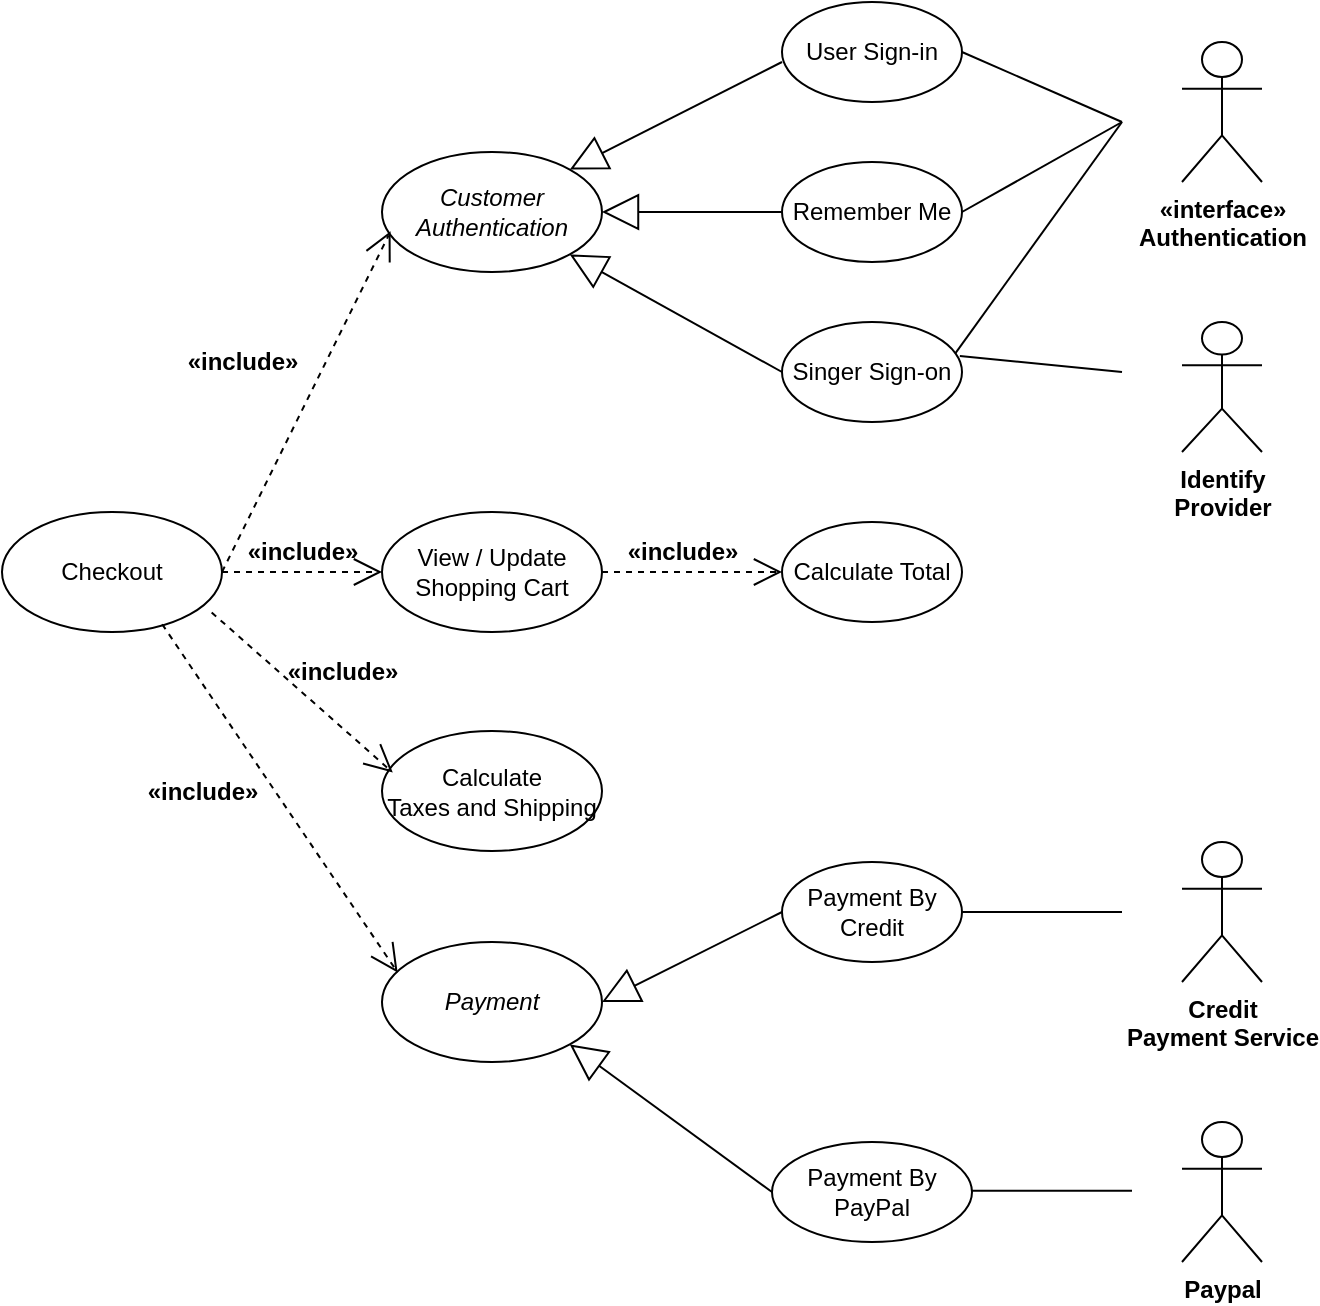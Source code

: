 <mxfile version="23.1.5" type="github">
  <diagram name="Trang-1" id="LK7Xnrohnv0dmk2MyEOQ">
    <mxGraphModel dx="934" dy="553" grid="1" gridSize="10" guides="1" tooltips="1" connect="1" arrows="1" fold="1" page="1" pageScale="1" pageWidth="827" pageHeight="1169" math="0" shadow="0">
      <root>
        <mxCell id="0" />
        <mxCell id="1" parent="0" />
        <mxCell id="Yh7QZz19TsBzhOdFsiPp-1" value="Checkout" style="ellipse;whiteSpace=wrap;html=1;" vertex="1" parent="1">
          <mxGeometry x="60" y="445" width="110" height="60" as="geometry" />
        </mxCell>
        <mxCell id="Yh7QZz19TsBzhOdFsiPp-3" value="&lt;i&gt;Customer Authentication&lt;/i&gt;" style="ellipse;whiteSpace=wrap;html=1;" vertex="1" parent="1">
          <mxGeometry x="250" y="265" width="110" height="60" as="geometry" />
        </mxCell>
        <mxCell id="Yh7QZz19TsBzhOdFsiPp-4" value="Payment By PayPal" style="ellipse;whiteSpace=wrap;html=1;" vertex="1" parent="1">
          <mxGeometry x="445" y="760" width="100" height="50" as="geometry" />
        </mxCell>
        <mxCell id="Yh7QZz19TsBzhOdFsiPp-5" value="Payment By Credit" style="ellipse;whiteSpace=wrap;html=1;" vertex="1" parent="1">
          <mxGeometry x="450" y="620" width="90" height="50" as="geometry" />
        </mxCell>
        <mxCell id="Yh7QZz19TsBzhOdFsiPp-6" value="Calculate Total" style="ellipse;whiteSpace=wrap;html=1;" vertex="1" parent="1">
          <mxGeometry x="450" y="450" width="90" height="50" as="geometry" />
        </mxCell>
        <mxCell id="Yh7QZz19TsBzhOdFsiPp-7" value="Singer Sign-on" style="ellipse;whiteSpace=wrap;html=1;" vertex="1" parent="1">
          <mxGeometry x="450" y="350" width="90" height="50" as="geometry" />
        </mxCell>
        <mxCell id="Yh7QZz19TsBzhOdFsiPp-8" value="Remember Me" style="ellipse;whiteSpace=wrap;html=1;" vertex="1" parent="1">
          <mxGeometry x="450" y="270" width="90" height="50" as="geometry" />
        </mxCell>
        <mxCell id="Yh7QZz19TsBzhOdFsiPp-9" value="User Sign-in" style="ellipse;whiteSpace=wrap;html=1;" vertex="1" parent="1">
          <mxGeometry x="450" y="190" width="90" height="50" as="geometry" />
        </mxCell>
        <mxCell id="Yh7QZz19TsBzhOdFsiPp-10" value="&lt;i&gt;Payment&lt;/i&gt;" style="ellipse;whiteSpace=wrap;html=1;" vertex="1" parent="1">
          <mxGeometry x="250" y="660" width="110" height="60" as="geometry" />
        </mxCell>
        <mxCell id="Yh7QZz19TsBzhOdFsiPp-11" value="Calculate&lt;br&gt;Taxes and Shipping" style="ellipse;whiteSpace=wrap;html=1;" vertex="1" parent="1">
          <mxGeometry x="250" y="554.5" width="110" height="60" as="geometry" />
        </mxCell>
        <mxCell id="Yh7QZz19TsBzhOdFsiPp-12" value="View / Update Shopping Cart" style="ellipse;whiteSpace=wrap;html=1;" vertex="1" parent="1">
          <mxGeometry x="250" y="445" width="110" height="60" as="geometry" />
        </mxCell>
        <mxCell id="Yh7QZz19TsBzhOdFsiPp-14" value="&lt;b&gt;«interface»&lt;br style=&quot;border-color: var(--border-color);&quot;&gt;&lt;span style=&quot;border-color: var(--border-color);&quot;&gt;Authentication&lt;/span&gt;&lt;/b&gt;" style="shape=umlActor;verticalLabelPosition=bottom;verticalAlign=top;html=1;" vertex="1" parent="1">
          <mxGeometry x="650" y="210" width="40" height="70" as="geometry" />
        </mxCell>
        <mxCell id="Yh7QZz19TsBzhOdFsiPp-17" value="&lt;b&gt;Identify &lt;br&gt;Provider&lt;/b&gt;" style="shape=umlActor;verticalLabelPosition=bottom;verticalAlign=top;html=1;" vertex="1" parent="1">
          <mxGeometry x="650" y="350" width="40" height="65" as="geometry" />
        </mxCell>
        <mxCell id="Yh7QZz19TsBzhOdFsiPp-20" value="&lt;b&gt;Credit &lt;br&gt;Payment Service&lt;/b&gt;" style="shape=umlActor;verticalLabelPosition=bottom;verticalAlign=top;html=1;" vertex="1" parent="1">
          <mxGeometry x="650" y="610" width="40" height="70" as="geometry" />
        </mxCell>
        <mxCell id="Yh7QZz19TsBzhOdFsiPp-21" value="&lt;b&gt;Paypal&lt;/b&gt;" style="shape=umlActor;verticalLabelPosition=bottom;verticalAlign=top;html=1;" vertex="1" parent="1">
          <mxGeometry x="650" y="750" width="40" height="70" as="geometry" />
        </mxCell>
        <mxCell id="Yh7QZz19TsBzhOdFsiPp-24" value="" style="endArrow=block;endSize=16;endFill=0;html=1;rounded=0;exitX=0;exitY=0.5;exitDx=0;exitDy=0;entryX=1;entryY=0.5;entryDx=0;entryDy=0;" edge="1" parent="1" source="Yh7QZz19TsBzhOdFsiPp-5" target="Yh7QZz19TsBzhOdFsiPp-10">
          <mxGeometry width="160" relative="1" as="geometry">
            <mxPoint x="250" y="420" as="sourcePoint" />
            <mxPoint x="410" y="420" as="targetPoint" />
          </mxGeometry>
        </mxCell>
        <mxCell id="Yh7QZz19TsBzhOdFsiPp-25" value="" style="endArrow=block;endSize=16;endFill=0;html=1;rounded=0;exitX=0;exitY=0.5;exitDx=0;exitDy=0;entryX=1;entryY=1;entryDx=0;entryDy=0;" edge="1" parent="1" source="Yh7QZz19TsBzhOdFsiPp-4" target="Yh7QZz19TsBzhOdFsiPp-10">
          <mxGeometry width="160" relative="1" as="geometry">
            <mxPoint x="450" y="715" as="sourcePoint" />
            <mxPoint x="360" y="760" as="targetPoint" />
          </mxGeometry>
        </mxCell>
        <mxCell id="Yh7QZz19TsBzhOdFsiPp-26" value="" style="endArrow=open;endSize=12;dashed=1;html=1;rounded=0;exitX=1;exitY=0.5;exitDx=0;exitDy=0;entryX=0.039;entryY=0.661;entryDx=0;entryDy=0;entryPerimeter=0;" edge="1" parent="1" source="Yh7QZz19TsBzhOdFsiPp-1" target="Yh7QZz19TsBzhOdFsiPp-3">
          <mxGeometry width="160" relative="1" as="geometry">
            <mxPoint x="270" y="520" as="sourcePoint" />
            <mxPoint x="430" y="520" as="targetPoint" />
          </mxGeometry>
        </mxCell>
        <mxCell id="Yh7QZz19TsBzhOdFsiPp-27" value="&lt;b style=&quot;border-color: var(--border-color);&quot;&gt;«include»&lt;br&gt;&lt;/b&gt;" style="text;align=center;fontStyle=1;verticalAlign=middle;spacingLeft=3;spacingRight=3;strokeColor=none;rotatable=0;points=[[0,0.5],[1,0.5]];portConstraint=eastwest;html=1;" vertex="1" parent="1">
          <mxGeometry x="140" y="350" width="80" height="39" as="geometry" />
        </mxCell>
        <mxCell id="Yh7QZz19TsBzhOdFsiPp-29" value="" style="endArrow=open;endSize=12;dashed=1;html=1;rounded=0;exitX=1;exitY=0.5;exitDx=0;exitDy=0;entryX=0;entryY=0.5;entryDx=0;entryDy=0;" edge="1" parent="1" source="Yh7QZz19TsBzhOdFsiPp-1" target="Yh7QZz19TsBzhOdFsiPp-12">
          <mxGeometry width="160" relative="1" as="geometry">
            <mxPoint x="250" y="500" as="sourcePoint" />
            <mxPoint x="410" y="500" as="targetPoint" />
          </mxGeometry>
        </mxCell>
        <mxCell id="Yh7QZz19TsBzhOdFsiPp-30" value="&lt;b style=&quot;border-color: var(--border-color);&quot;&gt;«include»&lt;br&gt;&lt;/b&gt;" style="text;align=center;fontStyle=1;verticalAlign=middle;spacingLeft=3;spacingRight=3;strokeColor=none;rotatable=0;points=[[0,0.5],[1,0.5]];portConstraint=eastwest;html=1;" vertex="1" parent="1">
          <mxGeometry x="170" y="445" width="80" height="39" as="geometry" />
        </mxCell>
        <mxCell id="Yh7QZz19TsBzhOdFsiPp-32" value="" style="endArrow=open;endSize=12;dashed=1;html=1;rounded=0;exitX=0.953;exitY=0.837;exitDx=0;exitDy=0;exitPerimeter=0;entryX=0.049;entryY=0.346;entryDx=0;entryDy=0;entryPerimeter=0;" edge="1" parent="1" source="Yh7QZz19TsBzhOdFsiPp-1" target="Yh7QZz19TsBzhOdFsiPp-11">
          <mxGeometry width="160" relative="1" as="geometry">
            <mxPoint x="250" y="500" as="sourcePoint" />
            <mxPoint x="410" y="500" as="targetPoint" />
          </mxGeometry>
        </mxCell>
        <mxCell id="Yh7QZz19TsBzhOdFsiPp-33" value="&lt;b style=&quot;border-color: var(--border-color);&quot;&gt;«include»&lt;br&gt;&lt;/b&gt;" style="text;align=center;fontStyle=1;verticalAlign=middle;spacingLeft=3;spacingRight=3;strokeColor=none;rotatable=0;points=[[0,0.5],[1,0.5]];portConstraint=eastwest;html=1;" vertex="1" parent="1">
          <mxGeometry x="190" y="505" width="80" height="39" as="geometry" />
        </mxCell>
        <mxCell id="Yh7QZz19TsBzhOdFsiPp-34" value="" style="endArrow=open;endSize=12;dashed=1;html=1;rounded=0;exitX=0.728;exitY=0.935;exitDx=0;exitDy=0;exitPerimeter=0;entryX=0.071;entryY=0.254;entryDx=0;entryDy=0;entryPerimeter=0;" edge="1" parent="1" source="Yh7QZz19TsBzhOdFsiPp-1" target="Yh7QZz19TsBzhOdFsiPp-10">
          <mxGeometry width="160" relative="1" as="geometry">
            <mxPoint x="250" y="500" as="sourcePoint" />
            <mxPoint x="410" y="500" as="targetPoint" />
          </mxGeometry>
        </mxCell>
        <mxCell id="Yh7QZz19TsBzhOdFsiPp-35" value="&lt;b style=&quot;border-color: var(--border-color);&quot;&gt;«include»&lt;br&gt;&lt;/b&gt;" style="text;align=center;fontStyle=1;verticalAlign=middle;spacingLeft=3;spacingRight=3;strokeColor=none;rotatable=0;points=[[0,0.5],[1,0.5]];portConstraint=eastwest;html=1;" vertex="1" parent="1">
          <mxGeometry x="120" y="565" width="80" height="39" as="geometry" />
        </mxCell>
        <mxCell id="Yh7QZz19TsBzhOdFsiPp-36" value="" style="endArrow=open;endSize=12;dashed=1;html=1;rounded=0;exitX=1;exitY=0.5;exitDx=0;exitDy=0;entryX=0;entryY=0.5;entryDx=0;entryDy=0;" edge="1" parent="1" source="Yh7QZz19TsBzhOdFsiPp-12" target="Yh7QZz19TsBzhOdFsiPp-6">
          <mxGeometry width="160" relative="1" as="geometry">
            <mxPoint x="250" y="500" as="sourcePoint" />
            <mxPoint x="410" y="500" as="targetPoint" />
          </mxGeometry>
        </mxCell>
        <mxCell id="Yh7QZz19TsBzhOdFsiPp-37" value="&lt;b style=&quot;border-color: var(--border-color);&quot;&gt;«include»&lt;br&gt;&lt;/b&gt;" style="text;align=center;fontStyle=1;verticalAlign=middle;spacingLeft=3;spacingRight=3;strokeColor=none;rotatable=0;points=[[0,0.5],[1,0.5]];portConstraint=eastwest;html=1;" vertex="1" parent="1">
          <mxGeometry x="360" y="445" width="80" height="39" as="geometry" />
        </mxCell>
        <mxCell id="Yh7QZz19TsBzhOdFsiPp-38" value="" style="endArrow=block;endSize=16;endFill=0;html=1;rounded=0;exitX=0;exitY=0.5;exitDx=0;exitDy=0;entryX=1;entryY=0;entryDx=0;entryDy=0;" edge="1" parent="1" target="Yh7QZz19TsBzhOdFsiPp-3">
          <mxGeometry width="160" relative="1" as="geometry">
            <mxPoint x="450" y="220" as="sourcePoint" />
            <mxPoint x="360" y="265" as="targetPoint" />
          </mxGeometry>
        </mxCell>
        <mxCell id="Yh7QZz19TsBzhOdFsiPp-39" value="" style="endArrow=block;endSize=16;endFill=0;html=1;rounded=0;exitX=0;exitY=0.5;exitDx=0;exitDy=0;entryX=1;entryY=0.5;entryDx=0;entryDy=0;" edge="1" parent="1" source="Yh7QZz19TsBzhOdFsiPp-8" target="Yh7QZz19TsBzhOdFsiPp-3">
          <mxGeometry width="160" relative="1" as="geometry">
            <mxPoint x="453" y="290" as="sourcePoint" />
            <mxPoint x="347" y="344" as="targetPoint" />
          </mxGeometry>
        </mxCell>
        <mxCell id="Yh7QZz19TsBzhOdFsiPp-40" value="" style="endArrow=block;endSize=16;endFill=0;html=1;rounded=0;exitX=0;exitY=0.5;exitDx=0;exitDy=0;entryX=1;entryY=1;entryDx=0;entryDy=0;" edge="1" parent="1" source="Yh7QZz19TsBzhOdFsiPp-7" target="Yh7QZz19TsBzhOdFsiPp-3">
          <mxGeometry width="160" relative="1" as="geometry">
            <mxPoint x="470" y="240" as="sourcePoint" />
            <mxPoint x="364" y="294" as="targetPoint" />
          </mxGeometry>
        </mxCell>
        <mxCell id="Yh7QZz19TsBzhOdFsiPp-41" value="" style="endArrow=none;html=1;rounded=0;exitX=1;exitY=0.5;exitDx=0;exitDy=0;" edge="1" parent="1" source="Yh7QZz19TsBzhOdFsiPp-9">
          <mxGeometry width="50" height="50" relative="1" as="geometry">
            <mxPoint x="570" y="300" as="sourcePoint" />
            <mxPoint x="620" y="250" as="targetPoint" />
          </mxGeometry>
        </mxCell>
        <mxCell id="Yh7QZz19TsBzhOdFsiPp-42" value="" style="endArrow=none;html=1;rounded=0;exitX=1;exitY=0.5;exitDx=0;exitDy=0;" edge="1" parent="1" source="Yh7QZz19TsBzhOdFsiPp-8">
          <mxGeometry width="50" height="50" relative="1" as="geometry">
            <mxPoint x="550" y="285" as="sourcePoint" />
            <mxPoint x="620" y="250" as="targetPoint" />
          </mxGeometry>
        </mxCell>
        <mxCell id="Yh7QZz19TsBzhOdFsiPp-43" value="" style="endArrow=none;html=1;rounded=0;exitX=0.962;exitY=0.316;exitDx=0;exitDy=0;exitPerimeter=0;" edge="1" parent="1" source="Yh7QZz19TsBzhOdFsiPp-7">
          <mxGeometry width="50" height="50" relative="1" as="geometry">
            <mxPoint x="560" y="235" as="sourcePoint" />
            <mxPoint x="620" y="250" as="targetPoint" />
          </mxGeometry>
        </mxCell>
        <mxCell id="Yh7QZz19TsBzhOdFsiPp-44" value="" style="endArrow=none;html=1;rounded=0;exitX=0.988;exitY=0.34;exitDx=0;exitDy=0;exitPerimeter=0;" edge="1" parent="1" source="Yh7QZz19TsBzhOdFsiPp-7">
          <mxGeometry width="50" height="50" relative="1" as="geometry">
            <mxPoint x="570" y="245" as="sourcePoint" />
            <mxPoint x="620" y="375" as="targetPoint" />
          </mxGeometry>
        </mxCell>
        <mxCell id="Yh7QZz19TsBzhOdFsiPp-45" value="" style="endArrow=none;html=1;rounded=0;exitX=1;exitY=0.5;exitDx=0;exitDy=0;" edge="1" parent="1" source="Yh7QZz19TsBzhOdFsiPp-5">
          <mxGeometry width="50" height="50" relative="1" as="geometry">
            <mxPoint x="580" y="255" as="sourcePoint" />
            <mxPoint x="620" y="645" as="targetPoint" />
          </mxGeometry>
        </mxCell>
        <mxCell id="Yh7QZz19TsBzhOdFsiPp-46" value="" style="endArrow=none;html=1;rounded=0;exitX=1;exitY=0.5;exitDx=0;exitDy=0;" edge="1" parent="1">
          <mxGeometry width="50" height="50" relative="1" as="geometry">
            <mxPoint x="545" y="784.41" as="sourcePoint" />
            <mxPoint x="625" y="784.41" as="targetPoint" />
          </mxGeometry>
        </mxCell>
      </root>
    </mxGraphModel>
  </diagram>
</mxfile>
